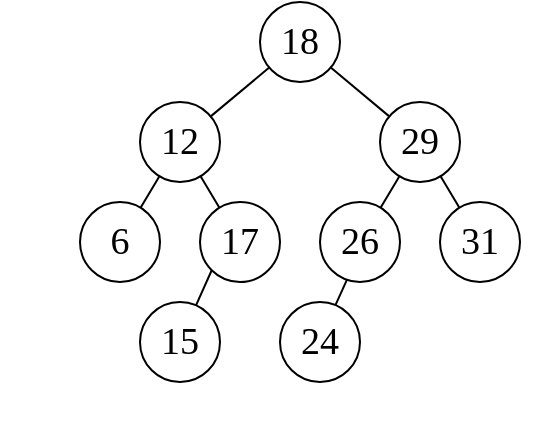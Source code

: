 <mxfile version="23.0.2" type="device">
  <diagram name="第 1 页" id="f-VQSdHTk8XxQKARILJe">
    <mxGraphModel dx="333" dy="748" grid="1" gridSize="10" guides="1" tooltips="1" connect="1" arrows="1" fold="1" page="1" pageScale="1" pageWidth="827" pageHeight="1169" math="0" shadow="0">
      <root>
        <mxCell id="0" />
        <mxCell id="1" parent="0" />
        <mxCell id="vgkaK8Z5CLvyldrsAAKg-116" value="" style="rounded=0;whiteSpace=wrap;html=1;container=1;verticalAlign=bottom;strokeColor=none;fillColor=none;" vertex="1" parent="1">
          <mxGeometry x="430.0" y="230" width="270" height="220" as="geometry">
            <mxRectangle x="177" y="190" width="50" height="40" as="alternateBounds" />
          </mxGeometry>
        </mxCell>
        <mxCell id="vgkaK8Z5CLvyldrsAAKg-117" value="" style="group" vertex="1" connectable="0" parent="vgkaK8Z5CLvyldrsAAKg-116">
          <mxGeometry x="10" y="-2.274e-13" width="250" height="190.0" as="geometry" />
        </mxCell>
        <mxCell id="vgkaK8Z5CLvyldrsAAKg-118" value="18" style="ellipse;whiteSpace=wrap;html=1;fontFamily=Times New Roman;fontSize=19;" vertex="1" parent="vgkaK8Z5CLvyldrsAAKg-117">
          <mxGeometry x="120" width="40" height="40" as="geometry" />
        </mxCell>
        <mxCell id="vgkaK8Z5CLvyldrsAAKg-119" value="12" style="ellipse;whiteSpace=wrap;html=1;fontFamily=Times New Roman;fontSize=19;" vertex="1" parent="vgkaK8Z5CLvyldrsAAKg-117">
          <mxGeometry x="60" y="50" width="40" height="40" as="geometry" />
        </mxCell>
        <mxCell id="vgkaK8Z5CLvyldrsAAKg-120" style="edgeStyle=none;html=1;fontFamily=Times New Roman;fontSize=19;endArrow=none;endFill=0;rounded=0;" edge="1" parent="vgkaK8Z5CLvyldrsAAKg-117" source="vgkaK8Z5CLvyldrsAAKg-118" target="vgkaK8Z5CLvyldrsAAKg-119">
          <mxGeometry relative="1" as="geometry" />
        </mxCell>
        <mxCell id="vgkaK8Z5CLvyldrsAAKg-121" value="29" style="ellipse;whiteSpace=wrap;html=1;fontFamily=Times New Roman;fontSize=19;" vertex="1" parent="vgkaK8Z5CLvyldrsAAKg-117">
          <mxGeometry x="180" y="50" width="40" height="40" as="geometry" />
        </mxCell>
        <mxCell id="vgkaK8Z5CLvyldrsAAKg-122" style="edgeStyle=none;html=1;fontFamily=Times New Roman;fontSize=19;endArrow=none;endFill=0;rounded=0;" edge="1" parent="vgkaK8Z5CLvyldrsAAKg-117" source="vgkaK8Z5CLvyldrsAAKg-118" target="vgkaK8Z5CLvyldrsAAKg-121">
          <mxGeometry relative="1" as="geometry" />
        </mxCell>
        <mxCell id="vgkaK8Z5CLvyldrsAAKg-123" value="6" style="ellipse;whiteSpace=wrap;html=1;fontFamily=Times New Roman;fontSize=19;" vertex="1" parent="vgkaK8Z5CLvyldrsAAKg-117">
          <mxGeometry x="30" y="100" width="40" height="40" as="geometry" />
        </mxCell>
        <mxCell id="vgkaK8Z5CLvyldrsAAKg-124" style="edgeStyle=none;html=1;fontFamily=Times New Roman;fontSize=19;endArrow=none;endFill=0;rounded=0;" edge="1" parent="vgkaK8Z5CLvyldrsAAKg-117" source="vgkaK8Z5CLvyldrsAAKg-119" target="vgkaK8Z5CLvyldrsAAKg-123">
          <mxGeometry relative="1" as="geometry" />
        </mxCell>
        <mxCell id="vgkaK8Z5CLvyldrsAAKg-137" style="rounded=0;orthogonalLoop=1;jettySize=auto;html=1;exitX=0;exitY=1;exitDx=0;exitDy=0;endArrow=none;endFill=0;" edge="1" parent="vgkaK8Z5CLvyldrsAAKg-117" source="vgkaK8Z5CLvyldrsAAKg-125" target="vgkaK8Z5CLvyldrsAAKg-133">
          <mxGeometry relative="1" as="geometry" />
        </mxCell>
        <mxCell id="vgkaK8Z5CLvyldrsAAKg-125" value="17" style="ellipse;whiteSpace=wrap;html=1;fontFamily=Times New Roman;fontSize=19;" vertex="1" parent="vgkaK8Z5CLvyldrsAAKg-117">
          <mxGeometry x="90" y="100" width="40" height="40" as="geometry" />
        </mxCell>
        <mxCell id="vgkaK8Z5CLvyldrsAAKg-126" style="edgeStyle=none;html=1;fontFamily=Times New Roman;fontSize=19;endArrow=none;endFill=0;rounded=0;" edge="1" parent="vgkaK8Z5CLvyldrsAAKg-117" source="vgkaK8Z5CLvyldrsAAKg-119" target="vgkaK8Z5CLvyldrsAAKg-125">
          <mxGeometry relative="1" as="geometry" />
        </mxCell>
        <mxCell id="vgkaK8Z5CLvyldrsAAKg-146" style="edgeStyle=none;shape=connector;rounded=0;orthogonalLoop=1;jettySize=auto;html=1;exitX=0.336;exitY=0.974;exitDx=0;exitDy=0;labelBackgroundColor=default;strokeColor=default;align=center;verticalAlign=middle;fontFamily=Helvetica;fontSize=11;fontColor=default;endArrow=none;endFill=0;exitPerimeter=0;" edge="1" parent="vgkaK8Z5CLvyldrsAAKg-117" source="vgkaK8Z5CLvyldrsAAKg-127" target="vgkaK8Z5CLvyldrsAAKg-140">
          <mxGeometry relative="1" as="geometry" />
        </mxCell>
        <mxCell id="vgkaK8Z5CLvyldrsAAKg-127" value="26" style="ellipse;whiteSpace=wrap;html=1;fontFamily=Times New Roman;fontSize=19;" vertex="1" parent="vgkaK8Z5CLvyldrsAAKg-117">
          <mxGeometry x="150" y="100" width="40" height="40" as="geometry" />
        </mxCell>
        <mxCell id="vgkaK8Z5CLvyldrsAAKg-128" style="edgeStyle=none;html=1;fontFamily=Times New Roman;fontSize=19;endArrow=none;endFill=0;rounded=0;" edge="1" parent="vgkaK8Z5CLvyldrsAAKg-117" source="vgkaK8Z5CLvyldrsAAKg-121" target="vgkaK8Z5CLvyldrsAAKg-127">
          <mxGeometry relative="1" as="geometry" />
        </mxCell>
        <mxCell id="vgkaK8Z5CLvyldrsAAKg-129" value="31" style="ellipse;whiteSpace=wrap;html=1;fontFamily=Times New Roman;fontSize=19;" vertex="1" parent="vgkaK8Z5CLvyldrsAAKg-117">
          <mxGeometry x="210" y="100" width="40" height="40" as="geometry" />
        </mxCell>
        <mxCell id="vgkaK8Z5CLvyldrsAAKg-130" style="edgeStyle=none;html=1;fontFamily=Times New Roman;fontSize=19;endArrow=none;endFill=0;rounded=0;" edge="1" parent="vgkaK8Z5CLvyldrsAAKg-117" source="vgkaK8Z5CLvyldrsAAKg-121" target="vgkaK8Z5CLvyldrsAAKg-129">
          <mxGeometry relative="1" as="geometry" />
        </mxCell>
        <mxCell id="vgkaK8Z5CLvyldrsAAKg-133" value="15" style="ellipse;whiteSpace=wrap;html=1;fontFamily=Times New Roman;fontSize=19;" vertex="1" parent="vgkaK8Z5CLvyldrsAAKg-117">
          <mxGeometry x="60" y="150" width="40" height="40" as="geometry" />
        </mxCell>
        <mxCell id="vgkaK8Z5CLvyldrsAAKg-139" value="" style="ellipse;whiteSpace=wrap;html=1;aspect=fixed;" vertex="1" parent="vgkaK8Z5CLvyldrsAAKg-117">
          <mxGeometry x="130.0" y="150.0" width="40" height="40" as="geometry" />
        </mxCell>
        <mxCell id="vgkaK8Z5CLvyldrsAAKg-140" value="24" style="ellipse;whiteSpace=wrap;html=1;fontFamily=Times New Roman;fontSize=19;fillColor=none;strokeColor=none;" vertex="1" parent="vgkaK8Z5CLvyldrsAAKg-117">
          <mxGeometry x="130.0" y="150.0" width="40" height="40" as="geometry" />
        </mxCell>
      </root>
    </mxGraphModel>
  </diagram>
</mxfile>
